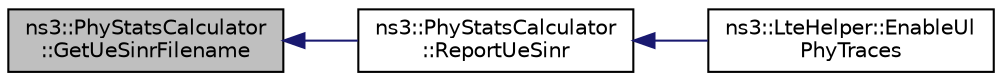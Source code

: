 digraph "ns3::PhyStatsCalculator::GetUeSinrFilename"
{
  edge [fontname="Helvetica",fontsize="10",labelfontname="Helvetica",labelfontsize="10"];
  node [fontname="Helvetica",fontsize="10",shape=record];
  rankdir="LR";
  Node1 [label="ns3::PhyStatsCalculator\l::GetUeSinrFilename",height=0.2,width=0.4,color="black", fillcolor="grey75", style="filled", fontcolor="black"];
  Node1 -> Node2 [dir="back",color="midnightblue",fontsize="10",style="solid"];
  Node2 [label="ns3::PhyStatsCalculator\l::ReportUeSinr",height=0.2,width=0.4,color="black", fillcolor="white", style="filled",URL="$de/d00/classns3_1_1PhyStatsCalculator.html#affac4e69f2edac1880494cd751166b25"];
  Node2 -> Node3 [dir="back",color="midnightblue",fontsize="10",style="solid"];
  Node3 [label="ns3::LteHelper::EnableUl\lPhyTraces",height=0.2,width=0.4,color="black", fillcolor="white", style="filled",URL="$d6/d63/classns3_1_1LteHelper.html#a054448bb5bd549f61462fc124578049c"];
}
